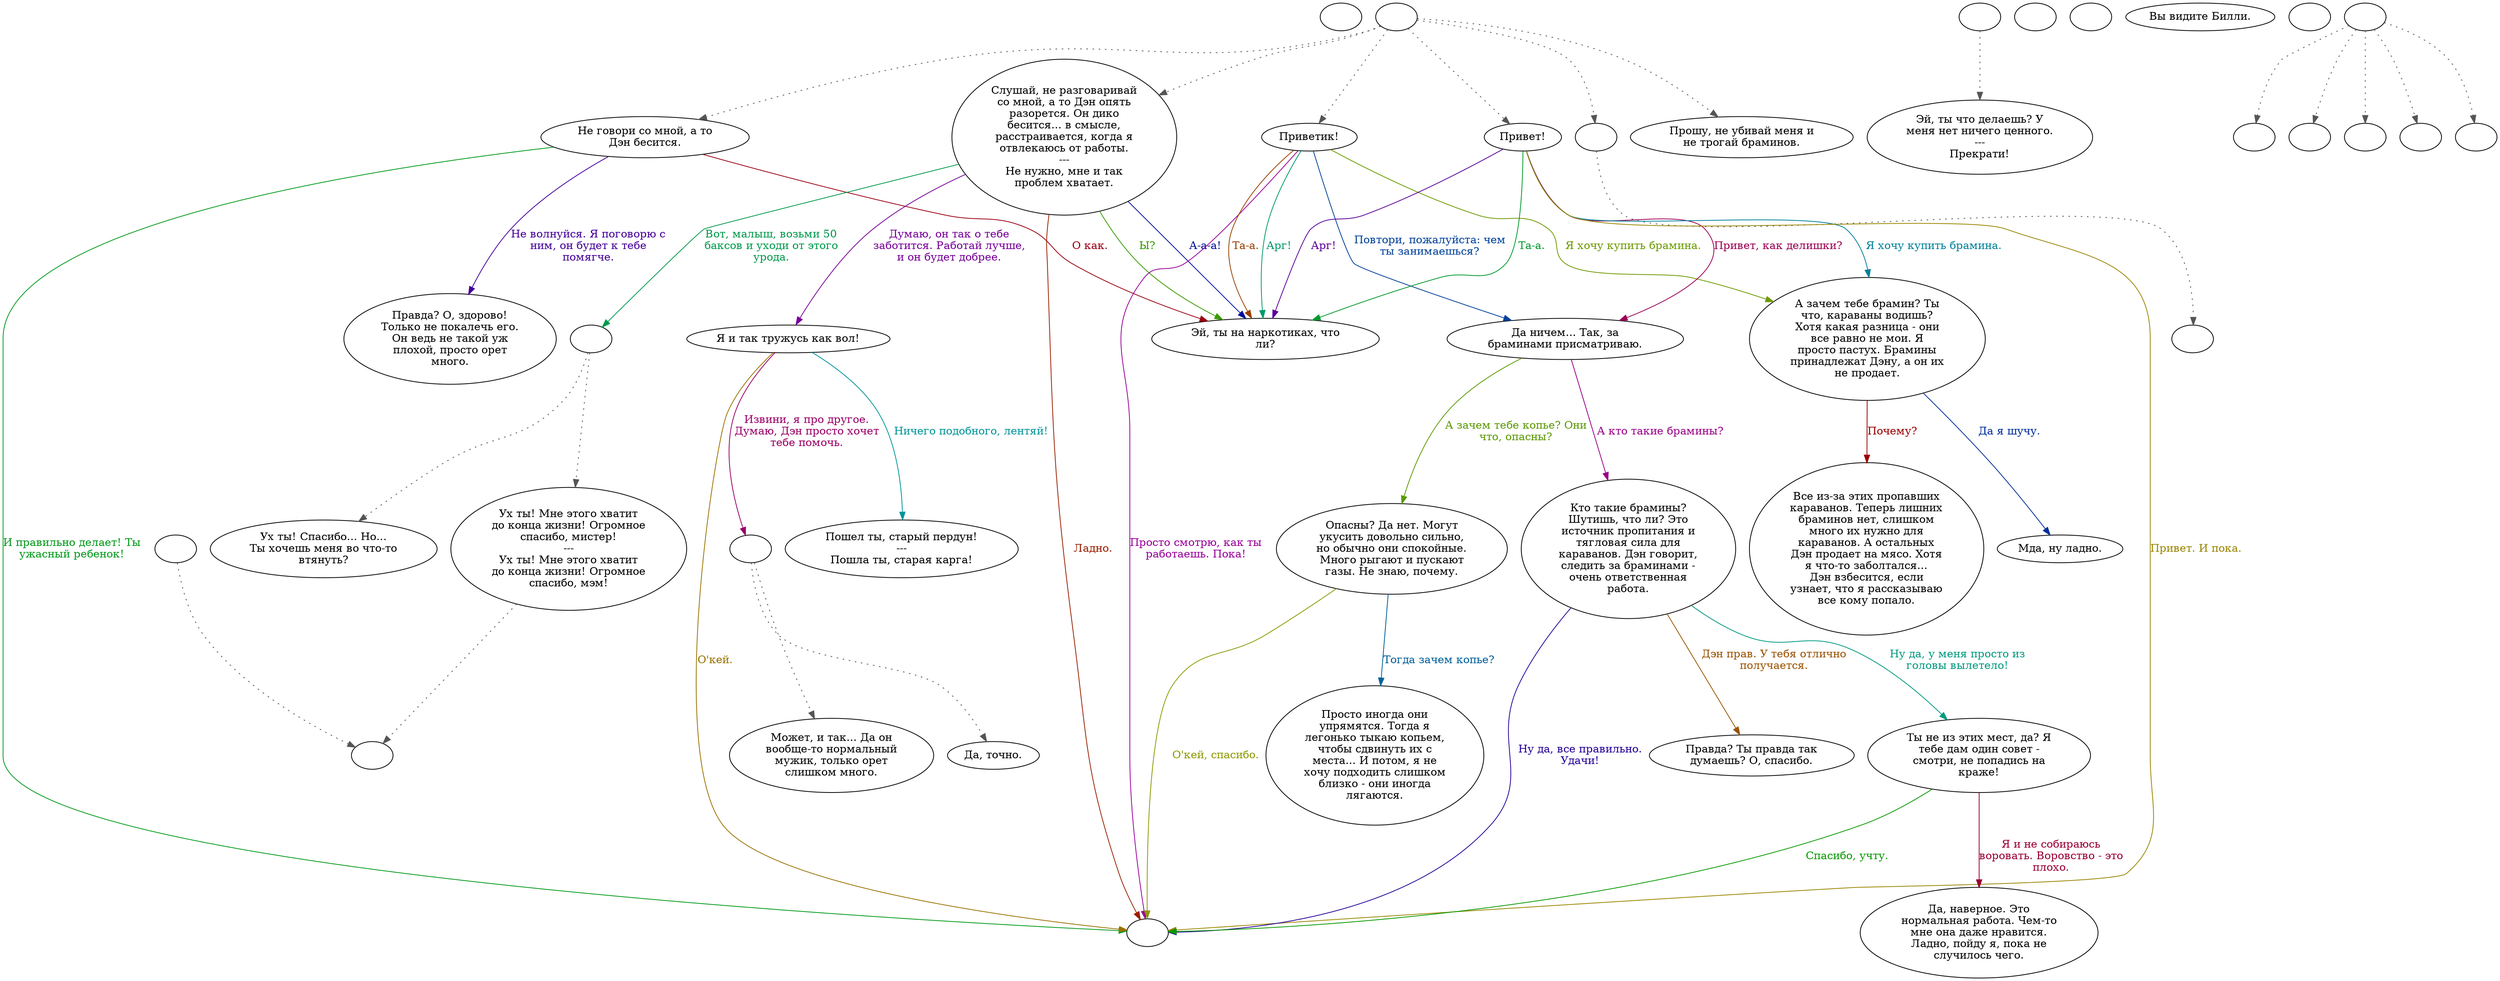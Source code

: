 digraph billy {
  "start" [style=filled       fillcolor="#FFFFFF"       color="#000000"]
  "start" [label=""]
  "critter_p_proc" [style=filled       fillcolor="#FFFFFF"       color="#000000"]
  "critter_p_proc" -> "BillyRunAway" [style=dotted color="#555555"]
  "critter_p_proc" [label=""]
  "pickup_p_proc" [style=filled       fillcolor="#FFFFFF"       color="#000000"]
  "pickup_p_proc" -> "Billy11" [style=dotted color="#555555"]
  "pickup_p_proc" [label=""]
  "talk_p_proc" [style=filled       fillcolor="#FFFFFF"       color="#000000"]
  "talk_p_proc" -> "get_reaction" [style=dotted color="#555555"]
  "talk_p_proc" -> "Billy10" [style=dotted color="#555555"]
  "talk_p_proc" -> "Billy21" [style=dotted color="#555555"]
  "talk_p_proc" -> "Billy14" [style=dotted color="#555555"]
  "talk_p_proc" -> "Billy23" [style=dotted color="#555555"]
  "talk_p_proc" -> "Billy00" [style=dotted color="#555555"]
  "talk_p_proc" [label=""]
  "destroy_p_proc" [style=filled       fillcolor="#FFFFFF"       color="#000000"]
  "destroy_p_proc" [label=""]
  "damage_p_proc" [style=filled       fillcolor="#FFFFFF"       color="#000000"]
  "damage_p_proc" [label=""]
  "look_at_p_proc" [style=filled       fillcolor="#FFFFFF"       color="#000000"]
  "look_at_p_proc" [label="Вы видите Билли."]
  "combat_p_proc" [style=filled       fillcolor="#FFFFFF"       color="#000000"]
  "combat_p_proc" [label=""]
  "timed_event_p_proc" [style=filled       fillcolor="#FFFFFF"       color="#000000"]
  "timed_event_p_proc" -> "SendToStart" [style=dotted color="#555555"]
  "timed_event_p_proc" -> "SendToRight" [style=dotted color="#555555"]
  "timed_event_p_proc" -> "SendToLeft" [style=dotted color="#555555"]
  "timed_event_p_proc" -> "SendToLower" [style=dotted color="#555555"]
  "timed_event_p_proc" -> "SendToSleep" [style=dotted color="#555555"]
  "timed_event_p_proc" [label=""]
  "Billy00" [style=filled       fillcolor="#FFFFFF"       color="#000000"]
  "Billy00" [label="Привет!"]
  "Billy00" -> "Billy04" [label="Привет, как делишки?" color="#990053" fontcolor="#990053"]
  "Billy00" -> "Billy01" [label="Я хочу купить брамина." color="#008099" fontcolor="#008099"]
  "Billy00" -> "BillyEnd" [label="Привет. И пока." color="#998500" fontcolor="#998500"]
  "Billy00" -> "Billy06" [label="Арг!" color="#590099" fontcolor="#590099"]
  "Billy00" -> "Billy06" [label="Та-а." color="#00992C" fontcolor="#00992C"]
  "Billy01" [style=filled       fillcolor="#FFFFFF"       color="#000000"]
  "Billy01" [label="А зачем тебе брамин? Ты\nчто, караваны водишь?\nХотя какая разница - они\nвсе равно не мои. Я\nпросто пастух. Брамины\nпринадлежат Дэну, а он их\nне продает."]
  "Billy01" -> "Billy02" [label="Почему?" color="#990001" fontcolor="#990001"]
  "Billy01" -> "Billy03" [label="Да я шучу." color="#002D99" fontcolor="#002D99"]
  "Billy02" [style=filled       fillcolor="#FFFFFF"       color="#000000"]
  "Billy02" [label="Все из-за этих пропавших\nкараванов. Теперь лишних\nбраминов нет, слишком\nмного их нужно для\nкараванов. А остальных\nДэн продает на мясо. Хотя\nя что-то заболтался...\nДэн взбесится, если\nузнает, что я рассказываю\nвсе кому попало."]
  "Billy03" [style=filled       fillcolor="#FFFFFF"       color="#000000"]
  "Billy03" [label="Мда, ну ладно."]
  "Billy04" [style=filled       fillcolor="#FFFFFF"       color="#000000"]
  "Billy04" [label="Да ничем... Так, за\nбраминами присматриваю."]
  "Billy04" -> "Billy12" [label="А зачем тебе копье? Они\nчто, опасны?" color="#5A9900" fontcolor="#5A9900"]
  "Billy04" -> "Billy05" [label="А кто такие брамины?" color="#990086" fontcolor="#990086"]
  "Billy05" [style=filled       fillcolor="#FFFFFF"       color="#000000"]
  "Billy05" [label="Кто такие брамины?\nШутишь, что ли? Это\nисточник пропитания и\nтягловая сила для\nкараванов. Дэн говорит,\nследить за браминами -\nочень ответственная\nработа."]
  "Billy05" -> "Billy08" [label="Ну да, у меня просто из\nголовы вылетело!" color="#00997F" fontcolor="#00997F"]
  "Billy05" -> "Billy07" [label="Дэн прав. У тебя отлично\nполучается." color="#995200" fontcolor="#995200"]
  "Billy05" -> "BillyEnd" [label="Ну да, все правильно.\nУдачи!" color="#260099" fontcolor="#260099"]
  "Billy06" [style=filled       fillcolor="#FFFFFF"       color="#000000"]
  "Billy06" [label="Эй, ты на наркотиках, что\nли?"]
  "Billy07" [style=filled       fillcolor="#FFFFFF"       color="#000000"]
  "Billy07" [label="Правда? Ты правда так\nдумаешь? О, спасибо."]
  "Billy08" [style=filled       fillcolor="#FFFFFF"       color="#000000"]
  "Billy08" [label="Ты не из этих мест, да? Я\nтебе дам один совет -\nсмотри, не попадись на\nкраже!"]
  "Billy08" -> "BillyEnd" [label="Спасибо, учту." color="#079900" fontcolor="#079900"]
  "Billy08" -> "Billy09" [label="Я и не собираюсь\nворовать. Воровство - это\nплохо." color="#990034" fontcolor="#990034"]
  "Billy09" [style=filled       fillcolor="#FFFFFF"       color="#000000"]
  "Billy09" [label="Да, наверное. Это\nнормальная работа. Чем-то\nмне она даже нравится.\nЛадно, пойду я, пока не\nслучилось чего."]
  "Billy10" [style=filled       fillcolor="#FFFFFF"       color="#000000"]
  "Billy10" [label="Прошу, не убивай меня и\nне трогай браминов."]
  "Billy11" [style=filled       fillcolor="#FFFFFF"       color="#000000"]
  "Billy11" [label="Эй, ты что делаешь? У\nменя нет ничего ценного.\n---\nПрекрати!"]
  "Billy12" [style=filled       fillcolor="#FFFFFF"       color="#000000"]
  "Billy12" [label="Опасны? Да нет. Могут\nукусить довольно сильно,\nно обычно они спокойные.\nМного рыгают и пускают\nгазы. Не знаю, почему."]
  "Billy12" -> "Billy13" [label="Тогда зачем копье?" color="#006099" fontcolor="#006099"]
  "Billy12" -> "BillyEnd" [label="О'кей, спасибо." color="#8D9900" fontcolor="#8D9900"]
  "Billy13" [style=filled       fillcolor="#FFFFFF"       color="#000000"]
  "Billy13" [label="Просто иногда они\nупрямятся. Тогда я\nлегонько тыкаю копьем,\nчтобы сдвинуть их с\nместа... И потом, я не\nхочу подходить слишком\nблизко - они иногда\nлягаются."]
  "Billy14" [style=filled       fillcolor="#FFFFFF"       color="#000000"]
  "Billy14" [label="Слушай, не разговаривай\nсо мной, а то Дэн опять\nразорется. Он дико\nбесится... в смысле,\nрасстраивается, когда я\nотвлекаюсь от работы.\n---\nНе нужно, мне и так\nпроблем хватает."]
  "Billy14" -> "Billy15" [label="Думаю, он так о тебе\nзаботится. Работай лучше,\nи он будет добрее." color="#780099" fontcolor="#780099"]
  "Billy14" -> "Billy14a" [label="Вот, малыш, возьми 50\nбаксов и уходи от этого\nурода." color="#00994C" fontcolor="#00994C"]
  "Billy14" -> "BillyEnd" [label="Ладно." color="#991F00" fontcolor="#991F00"]
  "Billy14" -> "Billy06" [label="А-а-а!" color="#000E99" fontcolor="#000E99"]
  "Billy14" -> "Billy06" [label="Ы?" color="#3A9900" fontcolor="#3A9900"]
  "Billy14a" [style=filled       fillcolor="#FFFFFF"       color="#000000"]
  "Billy14a" -> "Billy19" [style=dotted color="#555555"]
  "Billy14a" -> "Billy20" [style=dotted color="#555555"]
  "Billy14a" [label=""]
  "Billy15" [style=filled       fillcolor="#FFFFFF"       color="#000000"]
  "Billy15" [label="Я и так тружусь как вол!"]
  "Billy15" -> "Billy15a" [label="Извини, я про другое.\nДумаю, Дэн просто хочет\nтебе помочь." color="#990067" fontcolor="#990067"]
  "Billy15" -> "Billy18" [label="Ничего подобного, лентяй!" color="#009499" fontcolor="#009499"]
  "Billy15" -> "BillyEnd" [label="О'кей. " color="#997200" fontcolor="#997200"]
  "Billy15a" [style=filled       fillcolor="#FFFFFF"       color="#000000"]
  "Billy15a" -> "Billy16" [style=dotted color="#555555"]
  "Billy15a" -> "Billy17" [style=dotted color="#555555"]
  "Billy15a" [label=""]
  "Billy16" [style=filled       fillcolor="#FFFFFF"       color="#000000"]
  "Billy16" [label="Может, и так... Да он\nвообще-то нормальный\nмужик, только орет\nслишком много."]
  "Billy17" [style=filled       fillcolor="#FFFFFF"       color="#000000"]
  "Billy17" [label="Да, точно."]
  "Billy18" [style=filled       fillcolor="#FFFFFF"       color="#000000"]
  "Billy18" [label="Пошел ты, старый пердун!\n---\nПошла ты, старая карга!"]
  "Billy19" [style=filled       fillcolor="#FFFFFF"       color="#000000"]
  "Billy19" -> "BillyRunAway" [style=dotted color="#555555"]
  "Billy19" [label="Ух ты! Мне этого хватит\nдо конца жизни! Огромное\nспасибо, мистер!\n---\nУх ты! Мне этого хватит\nдо конца жизни! Огромное\nспасибо, мэм!"]
  "Billy20" [style=filled       fillcolor="#FFFFFF"       color="#000000"]
  "Billy20" [label="Ух ты! Спасибо... Но...\nТы хочешь меня во что-то\nвтянуть?"]
  "Billy21" [style=filled       fillcolor="#FFFFFF"       color="#000000"]
  "Billy21" [label="Не говори со мной, а то\nДэн бесится."]
  "Billy21" -> "Billy22" [label="Не волнуйся. Я поговорю с\nним, он будет к тебе\nпомягче." color="#450099" fontcolor="#450099"]
  "Billy21" -> "BillyEnd" [label="И правильно делает! Ты\nужасный ребенок!" color="#009919" fontcolor="#009919"]
  "Billy21" -> "Billy06" [label="О как." color="#990014" fontcolor="#990014"]
  "Billy22" [style=filled       fillcolor="#FFFFFF"       color="#000000"]
  "Billy22" [label="Правда? О, здорово!\nТолько не покалечь его.\nОн ведь не такой уж\nплохой, просто орет\nмного."]
  "Billy23" [style=filled       fillcolor="#FFFFFF"       color="#000000"]
  "Billy23" [label="Приветик!"]
  "Billy23" -> "Billy04" [label="Повтори, пожалуйста: чем\nты занимаешься?" color="#004199" fontcolor="#004199"]
  "Billy23" -> "Billy01" [label="Я хочу купить брамина." color="#6D9900" fontcolor="#6D9900"]
  "Billy23" -> "BillyEnd" [label="Просто смотрю, как ты\nработаешь. Пока!" color="#980099" fontcolor="#980099"]
  "Billy23" -> "Billy06" [label="Арг!" color="#00996B" fontcolor="#00996B"]
  "Billy23" -> "Billy06" [label="Та-а." color="#993F00" fontcolor="#993F00"]
  "BillyRunAway" [style=filled       fillcolor="#FFFFFF"       color="#000000"]
  "BillyRunAway" [label=""]
  "SendToStart" [style=filled       fillcolor="#FFFFFF"       color="#000000"]
  "SendToStart" [label=""]
  "SendToLeft" [style=filled       fillcolor="#FFFFFF"       color="#000000"]
  "SendToLeft" [label=""]
  "SendToRight" [style=filled       fillcolor="#FFFFFF"       color="#000000"]
  "SendToRight" [label=""]
  "SendToLower" [style=filled       fillcolor="#FFFFFF"       color="#000000"]
  "SendToLower" [label=""]
  "SendToSleep" [style=filled       fillcolor="#FFFFFF"       color="#000000"]
  "SendToSleep" [label=""]
  "BillyEnd" [style=filled       fillcolor="#FFFFFF"       color="#000000"]
  "BillyEnd" [label=""]
  "get_reaction" [style=filled       fillcolor="#FFFFFF"       color="#000000"]
  "get_reaction" -> "ReactToLevel" [style=dotted color="#555555"]
  "get_reaction" [label=""]
  "ReactToLevel" [style=filled       fillcolor="#FFFFFF"       color="#000000"]
  "ReactToLevel" [label=""]
}